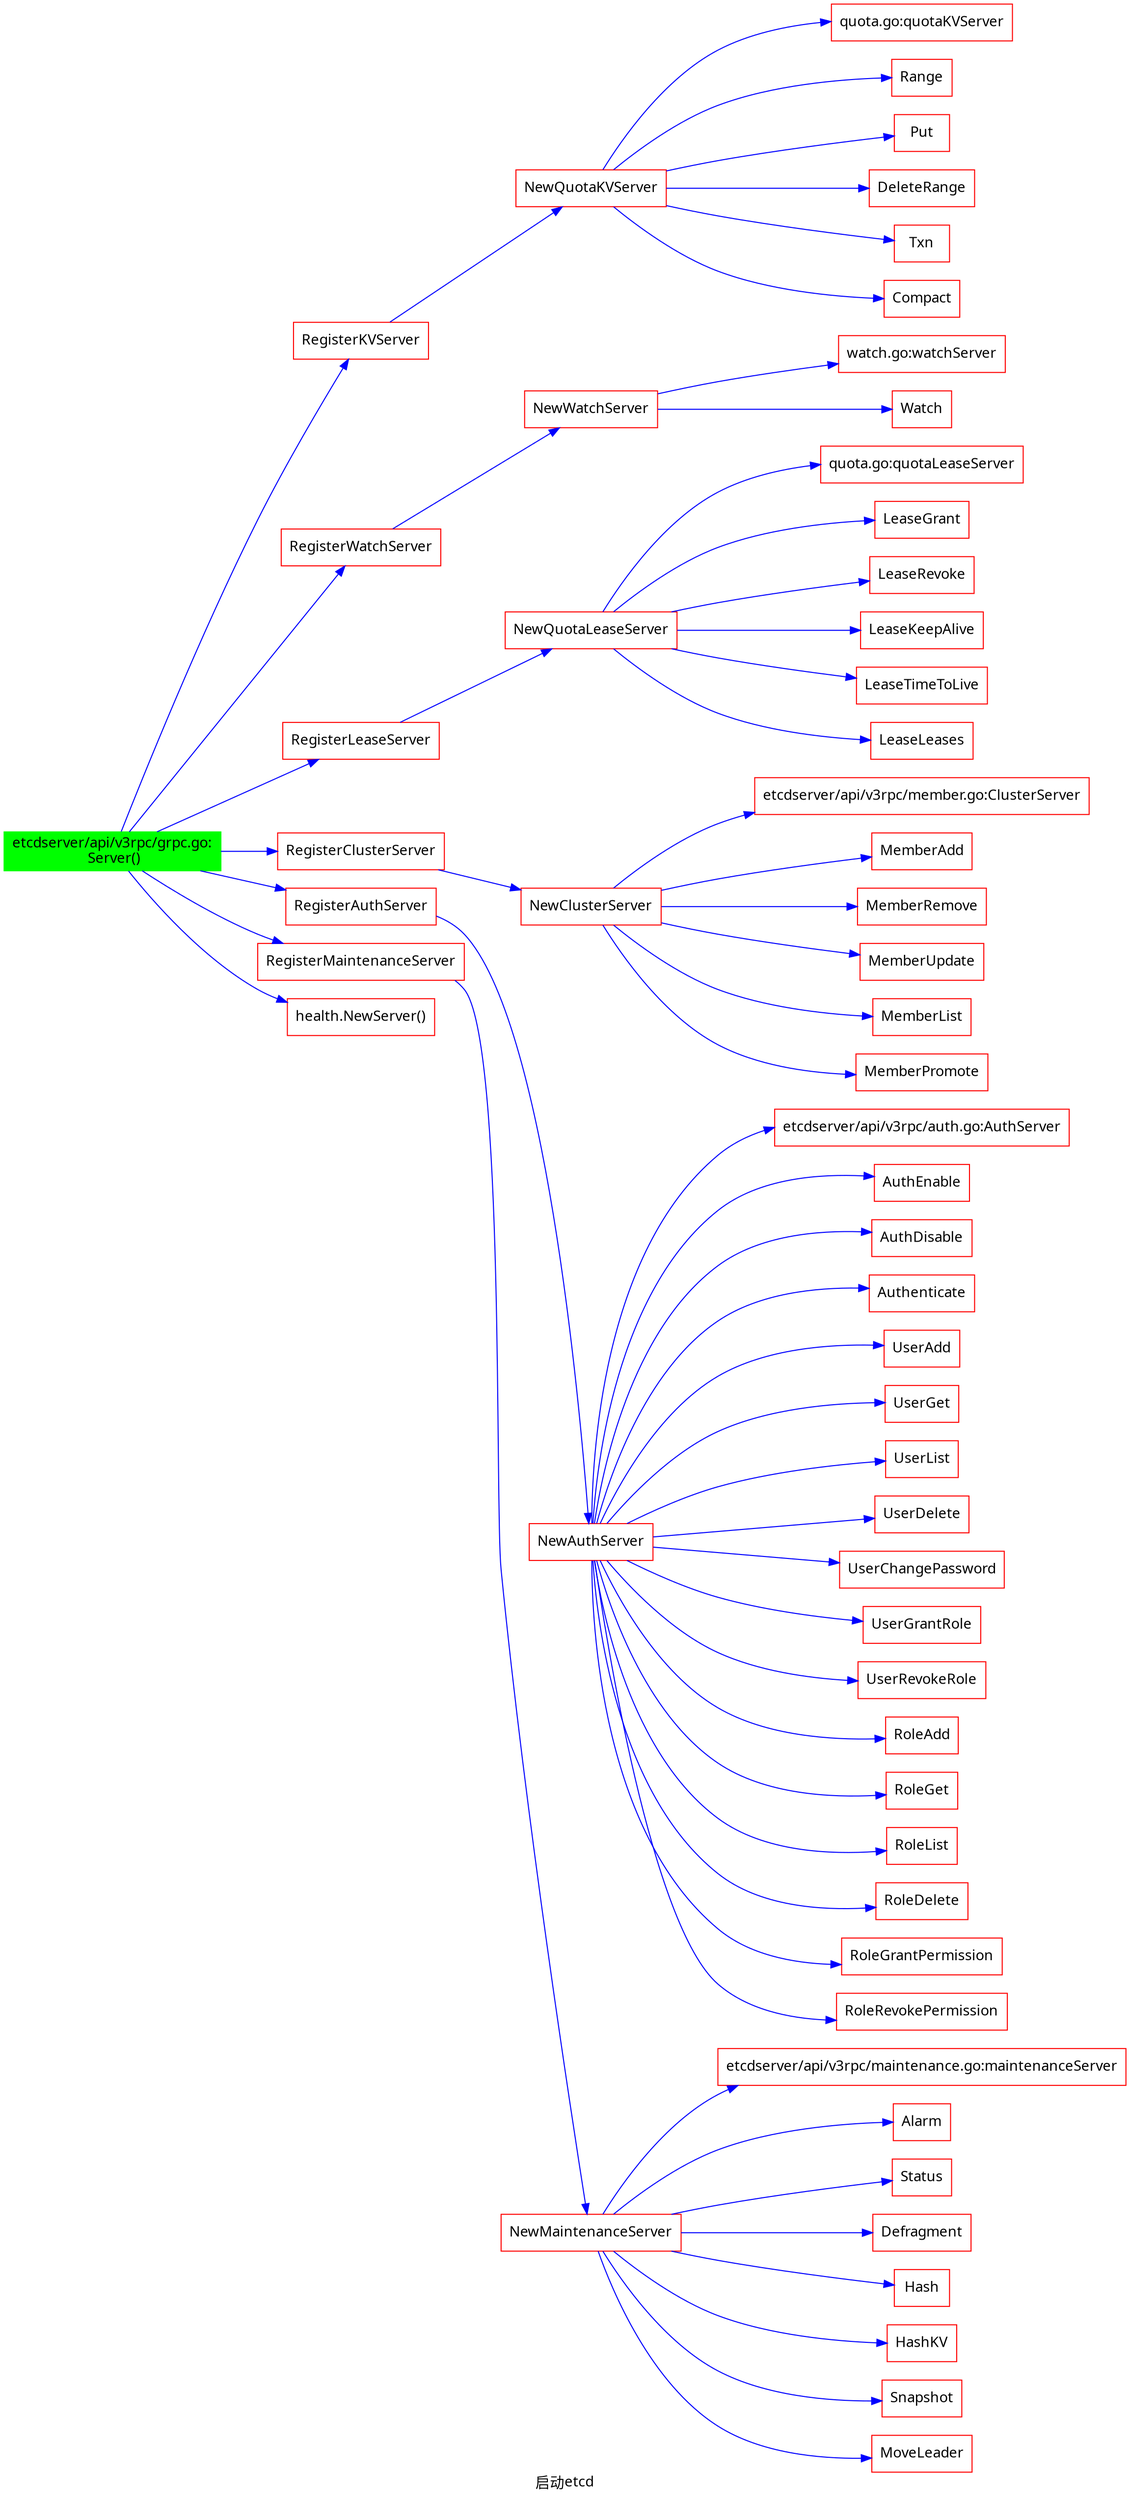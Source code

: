 digraph start {
    graph [fontname="SimHei"]
    node [shape=box, fontname="Microsoft Yahei" color=red]
    edge [color=blue]
    label="启动etcd"
    rankdir="LR"
    
    Server [label="etcdserver/api/v3rpc/grpc.go:\n Server()" shape=box style=filled color=green]
    
    Server->RegisterKVServer->NewQuotaKVServer->"quota.go:quotaKVServer"
                              NewQuotaKVServer->Range
                              NewQuotaKVServer->Put
                              NewQuotaKVServer->DeleteRange
                              NewQuotaKVServer->Txn
                              NewQuotaKVServer->Compact
                              
    Server->RegisterWatchServer->NewWatchServer->"watch.go:watchServer"
                                 NewWatchServer->Watch
                                 
    Server->RegisterLeaseServer->NewQuotaLeaseServer->"quota.go:quotaLeaseServer"
                                 NewQuotaLeaseServer->LeaseGrant
                                 NewQuotaLeaseServer->LeaseRevoke
                                 NewQuotaLeaseServer->LeaseKeepAlive
                                 NewQuotaLeaseServer->LeaseTimeToLive
                                 NewQuotaLeaseServer->LeaseLeases
                                 
    Server->RegisterClusterServer->NewClusterServer->"etcdserver/api/v3rpc/member.go:ClusterServer"
                                   NewClusterServer->MemberAdd
                                   NewClusterServer->MemberRemove
                                   NewClusterServer->MemberUpdate
                                   NewClusterServer->MemberList
                                   NewClusterServer->MemberPromote
                                   
    Server->RegisterAuthServer->NewAuthServer->"etcdserver/api/v3rpc/auth.go:AuthServer"
                                NewAuthServer->AuthEnable
                                NewAuthServer->AuthDisable
                                NewAuthServer->Authenticate
                                NewAuthServer->UserAdd
                                NewAuthServer->UserGet
                                NewAuthServer->UserList
                                NewAuthServer->UserDelete
                                NewAuthServer->UserChangePassword
                                NewAuthServer->UserGrantRole
                                NewAuthServer->UserRevokeRole
                                NewAuthServer->RoleAdd
                                NewAuthServer->RoleGet
                                NewAuthServer->RoleList
                                NewAuthServer->RoleDelete
                                NewAuthServer->RoleGrantPermission
                                NewAuthServer->RoleRevokePermission

                                
                                
    Server->RegisterMaintenanceServer->NewMaintenanceServer->"etcdserver/api/v3rpc/maintenance.go:maintenanceServer"
                                       NewMaintenanceServer->Alarm
                                       NewMaintenanceServer->Status
                                       NewMaintenanceServer->Defragment
                                       NewMaintenanceServer->Hash
                                       NewMaintenanceServer->HashKV
                                       NewMaintenanceServer->Snapshot
                                       NewMaintenanceServer->MoveLeader
    Server->"health.NewServer()"
 }
